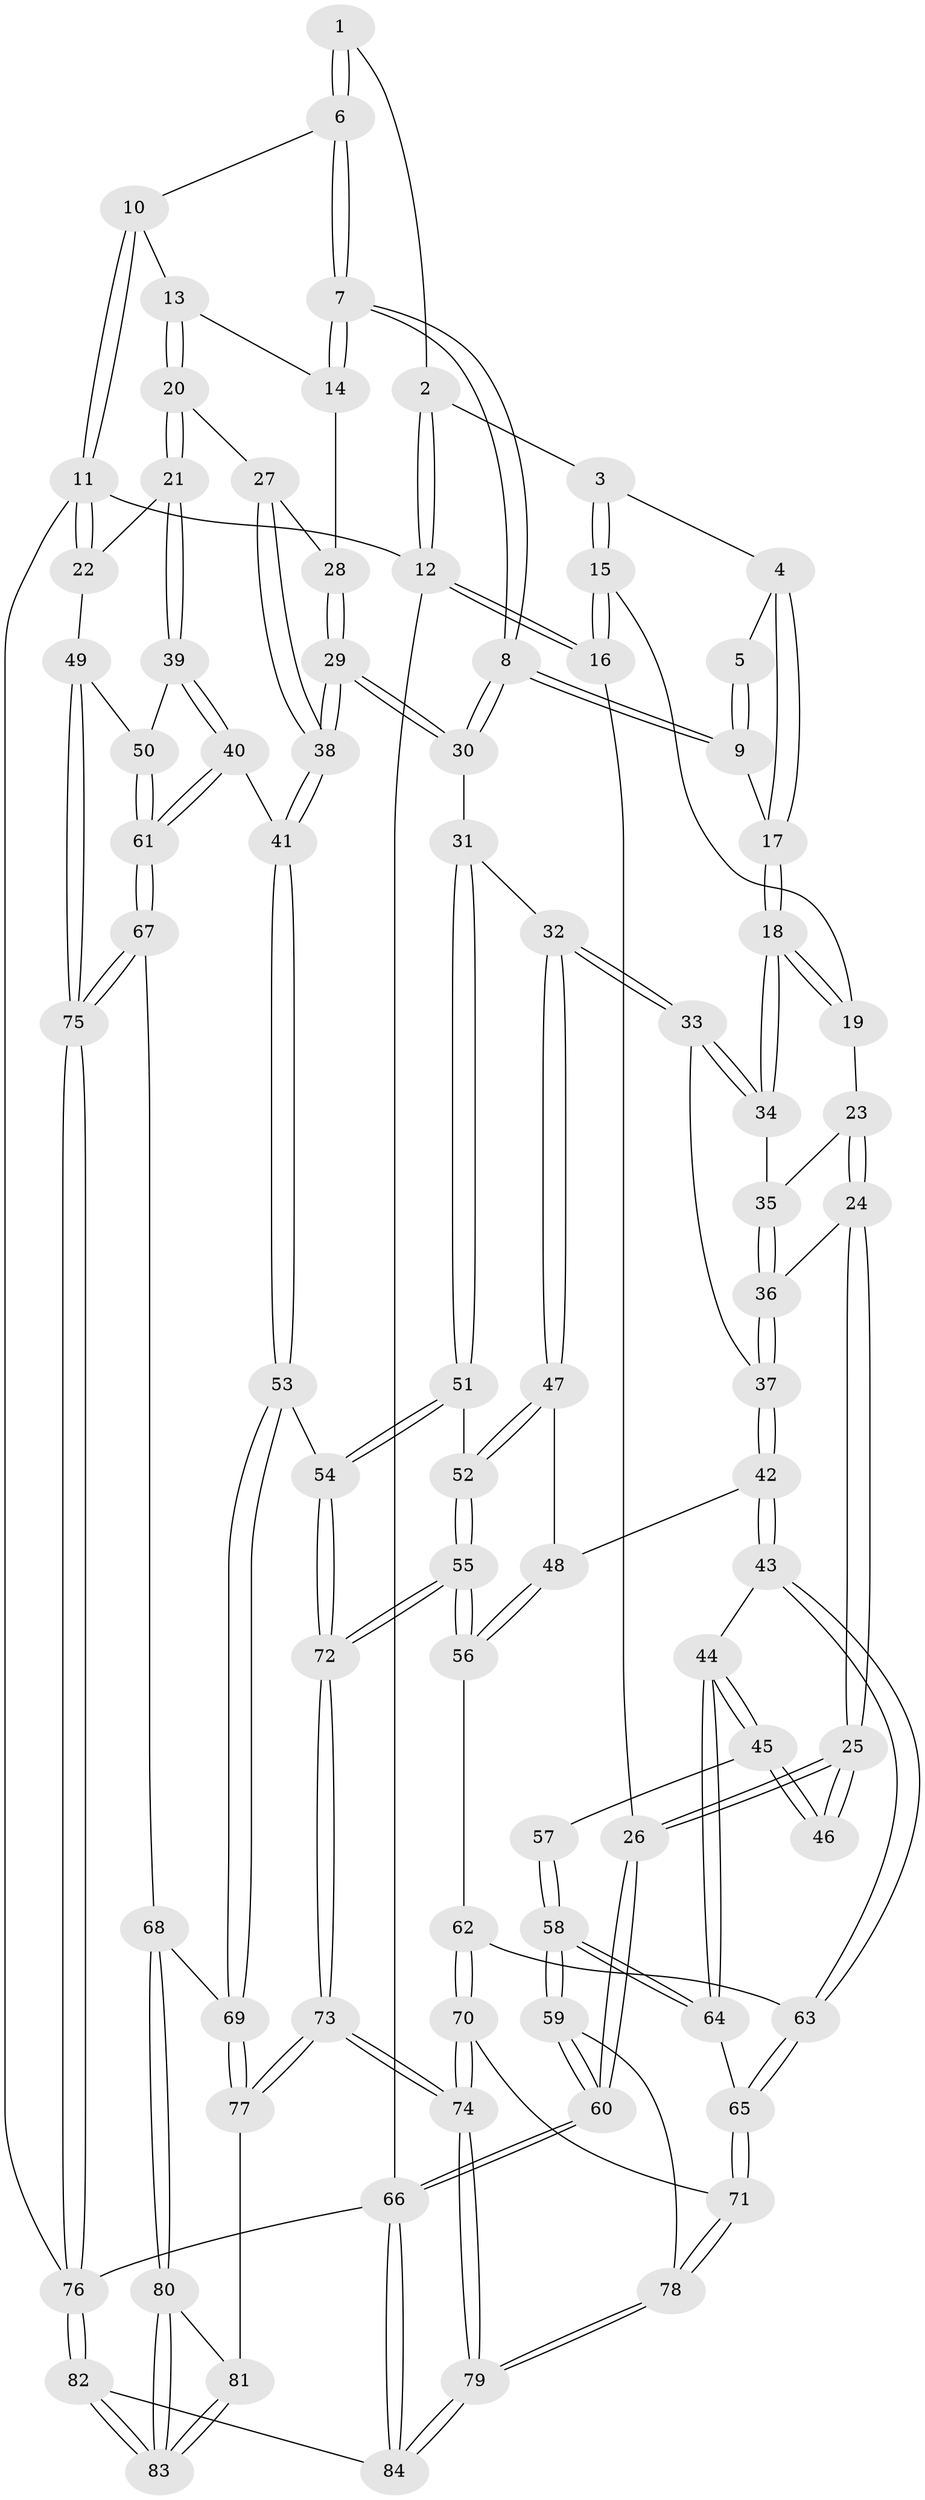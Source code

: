 // coarse degree distribution, {2: 0.04, 4: 0.32, 3: 0.44, 1: 0.04, 6: 0.04, 7: 0.04, 5: 0.04, 10: 0.04}
// Generated by graph-tools (version 1.1) at 2025/06/03/04/25 22:06:40]
// undirected, 84 vertices, 207 edges
graph export_dot {
graph [start="1"]
  node [color=gray90,style=filled];
  1 [pos="+0.553583732975117+0"];
  2 [pos="+0.17114691392562223+0"];
  3 [pos="+0.19958506665530992+0.08667944656160777"];
  4 [pos="+0.26601399160622025+0.16303940865742433"];
  5 [pos="+0.39562541562517506+0.07276229936376018"];
  6 [pos="+0.615249213435604+0"];
  7 [pos="+0.582779985437134+0.1921000231609882"];
  8 [pos="+0.5443968566814924+0.23439955315915903"];
  9 [pos="+0.36619259052873676+0.23010234513416133"];
  10 [pos="+0.697811783055791+0"];
  11 [pos="+1+0"];
  12 [pos="+0+0"];
  13 [pos="+0.8950261299431945+0.18932173314751555"];
  14 [pos="+0.6525683100619555+0.2209764772017402"];
  15 [pos="+0.07543787449469092+0.201949541755893"];
  16 [pos="+0+0.3006424832575066"];
  17 [pos="+0.3140270612975923+0.23229014890226837"];
  18 [pos="+0.2797529661668859+0.3033265382877835"];
  19 [pos="+0.14113589668906726+0.2920436338311871"];
  20 [pos="+1+0.2789288570613976"];
  21 [pos="+1+0.2756998522382815"];
  22 [pos="+1+0.2614906873136964"];
  23 [pos="+0.10376485155259896+0.36248469436290764"];
  24 [pos="+0.05488622200069303+0.4188042939069064"];
  25 [pos="+0+0.4245184254553646"];
  26 [pos="+0+0.389576478786828"];
  27 [pos="+0.9103436659440794+0.35324874491051683"];
  28 [pos="+0.7229043580992277+0.29384440900541625"];
  29 [pos="+0.737435181921607+0.5298928836297301"];
  30 [pos="+0.538316114432925+0.45276162347072735"];
  31 [pos="+0.5359324895138006+0.4545910719539709"];
  32 [pos="+0.4972739054150093+0.47146075453319064"];
  33 [pos="+0.40696082520796245+0.4386203993883489"];
  34 [pos="+0.27826148009777896+0.3206305475575642"];
  35 [pos="+0.27247559749253597+0.33100629193113523"];
  36 [pos="+0.21226052205191734+0.47809657618392915"];
  37 [pos="+0.22059345560895982+0.49677448510400374"];
  38 [pos="+0.7551185905053057+0.5418892513751478"];
  39 [pos="+0.9239057131684955+0.5735992107369257"];
  40 [pos="+0.8571324434308546+0.6126756525327289"];
  41 [pos="+0.7586586099071578+0.5517933289736447"];
  42 [pos="+0.2276841341246453+0.5393466813120807"];
  43 [pos="+0.2215044225648061+0.5783989028933808"];
  44 [pos="+0.16028437088444128+0.6139779728966005"];
  45 [pos="+0.13307000100367528+0.6027788474669739"];
  46 [pos="+0+0.46788175554962225"];
  47 [pos="+0.4594438520546841+0.5178192395287113"];
  48 [pos="+0.4475002038591336+0.5235319672480117"];
  49 [pos="+1+0.5708591208600887"];
  50 [pos="+1+0.5754865528096045"];
  51 [pos="+0.553639451232674+0.6596380902307024"];
  52 [pos="+0.45808788851130516+0.6887418592711544"];
  53 [pos="+0.6667666112687283+0.7124140514387483"];
  54 [pos="+0.6535162791538098+0.7183058686949723"];
  55 [pos="+0.4390932450865234+0.715980951306817"];
  56 [pos="+0.3246851678985384+0.6564954984000662"];
  57 [pos="+0.03571303944563668+0.615777076665008"];
  58 [pos="+0.009530414036662679+0.7723491238217902"];
  59 [pos="+0+0.919739486109739"];
  60 [pos="+0+1"];
  61 [pos="+0.9255591827731457+0.7277351421674018"];
  62 [pos="+0.31030078187734467+0.6561765107884815"];
  63 [pos="+0.2809337264283941+0.6430127911200736"];
  64 [pos="+0.13667517685334016+0.6591338688846597"];
  65 [pos="+0.21295591737919886+0.771887588237593"];
  66 [pos="+0+1"];
  67 [pos="+0.9650182573413921+0.7957867811465748"];
  68 [pos="+0.8797924989295242+0.8335540384631693"];
  69 [pos="+0.7827231984283592+0.8253837348282925"];
  70 [pos="+0.3091361382989863+0.811543520741871"];
  71 [pos="+0.21236775816420944+0.7866182096340155"];
  72 [pos="+0.47562836994056396+0.9454572426023765"];
  73 [pos="+0.473816814886519+0.952463838822304"];
  74 [pos="+0.4693335006203081+0.9590510672367096"];
  75 [pos="+1+0.8819508484779083"];
  76 [pos="+1+1"];
  77 [pos="+0.6862189385325583+0.9154330386100524"];
  78 [pos="+0.09442707256008785+0.8768838402855665"];
  79 [pos="+0.4609850603983403+0.9870959466833126"];
  80 [pos="+0.8439229657685353+0.9189127990193708"];
  81 [pos="+0.74066915375333+0.9561504216948795"];
  82 [pos="+0.8497873288205322+1"];
  83 [pos="+0.8254459241132389+1"];
  84 [pos="+0.455618910615473+1"];
  1 -- 2;
  1 -- 6;
  1 -- 6;
  2 -- 3;
  2 -- 12;
  2 -- 12;
  3 -- 4;
  3 -- 15;
  3 -- 15;
  4 -- 5;
  4 -- 17;
  4 -- 17;
  5 -- 9;
  5 -- 9;
  6 -- 7;
  6 -- 7;
  6 -- 10;
  7 -- 8;
  7 -- 8;
  7 -- 14;
  7 -- 14;
  8 -- 9;
  8 -- 9;
  8 -- 30;
  8 -- 30;
  9 -- 17;
  10 -- 11;
  10 -- 11;
  10 -- 13;
  11 -- 12;
  11 -- 22;
  11 -- 22;
  11 -- 76;
  12 -- 16;
  12 -- 16;
  12 -- 66;
  13 -- 14;
  13 -- 20;
  13 -- 20;
  14 -- 28;
  15 -- 16;
  15 -- 16;
  15 -- 19;
  16 -- 26;
  17 -- 18;
  17 -- 18;
  18 -- 19;
  18 -- 19;
  18 -- 34;
  18 -- 34;
  19 -- 23;
  20 -- 21;
  20 -- 21;
  20 -- 27;
  21 -- 22;
  21 -- 39;
  21 -- 39;
  22 -- 49;
  23 -- 24;
  23 -- 24;
  23 -- 35;
  24 -- 25;
  24 -- 25;
  24 -- 36;
  25 -- 26;
  25 -- 26;
  25 -- 46;
  25 -- 46;
  26 -- 60;
  26 -- 60;
  27 -- 28;
  27 -- 38;
  27 -- 38;
  28 -- 29;
  28 -- 29;
  29 -- 30;
  29 -- 30;
  29 -- 38;
  29 -- 38;
  30 -- 31;
  31 -- 32;
  31 -- 51;
  31 -- 51;
  32 -- 33;
  32 -- 33;
  32 -- 47;
  32 -- 47;
  33 -- 34;
  33 -- 34;
  33 -- 37;
  34 -- 35;
  35 -- 36;
  35 -- 36;
  36 -- 37;
  36 -- 37;
  37 -- 42;
  37 -- 42;
  38 -- 41;
  38 -- 41;
  39 -- 40;
  39 -- 40;
  39 -- 50;
  40 -- 41;
  40 -- 61;
  40 -- 61;
  41 -- 53;
  41 -- 53;
  42 -- 43;
  42 -- 43;
  42 -- 48;
  43 -- 44;
  43 -- 63;
  43 -- 63;
  44 -- 45;
  44 -- 45;
  44 -- 64;
  44 -- 64;
  45 -- 46;
  45 -- 46;
  45 -- 57;
  47 -- 48;
  47 -- 52;
  47 -- 52;
  48 -- 56;
  48 -- 56;
  49 -- 50;
  49 -- 75;
  49 -- 75;
  50 -- 61;
  50 -- 61;
  51 -- 52;
  51 -- 54;
  51 -- 54;
  52 -- 55;
  52 -- 55;
  53 -- 54;
  53 -- 69;
  53 -- 69;
  54 -- 72;
  54 -- 72;
  55 -- 56;
  55 -- 56;
  55 -- 72;
  55 -- 72;
  56 -- 62;
  57 -- 58;
  57 -- 58;
  58 -- 59;
  58 -- 59;
  58 -- 64;
  58 -- 64;
  59 -- 60;
  59 -- 60;
  59 -- 78;
  60 -- 66;
  60 -- 66;
  61 -- 67;
  61 -- 67;
  62 -- 63;
  62 -- 70;
  62 -- 70;
  63 -- 65;
  63 -- 65;
  64 -- 65;
  65 -- 71;
  65 -- 71;
  66 -- 84;
  66 -- 84;
  66 -- 76;
  67 -- 68;
  67 -- 75;
  67 -- 75;
  68 -- 69;
  68 -- 80;
  68 -- 80;
  69 -- 77;
  69 -- 77;
  70 -- 71;
  70 -- 74;
  70 -- 74;
  71 -- 78;
  71 -- 78;
  72 -- 73;
  72 -- 73;
  73 -- 74;
  73 -- 74;
  73 -- 77;
  73 -- 77;
  74 -- 79;
  74 -- 79;
  75 -- 76;
  75 -- 76;
  76 -- 82;
  76 -- 82;
  77 -- 81;
  78 -- 79;
  78 -- 79;
  79 -- 84;
  79 -- 84;
  80 -- 81;
  80 -- 83;
  80 -- 83;
  81 -- 83;
  81 -- 83;
  82 -- 83;
  82 -- 83;
  82 -- 84;
}
